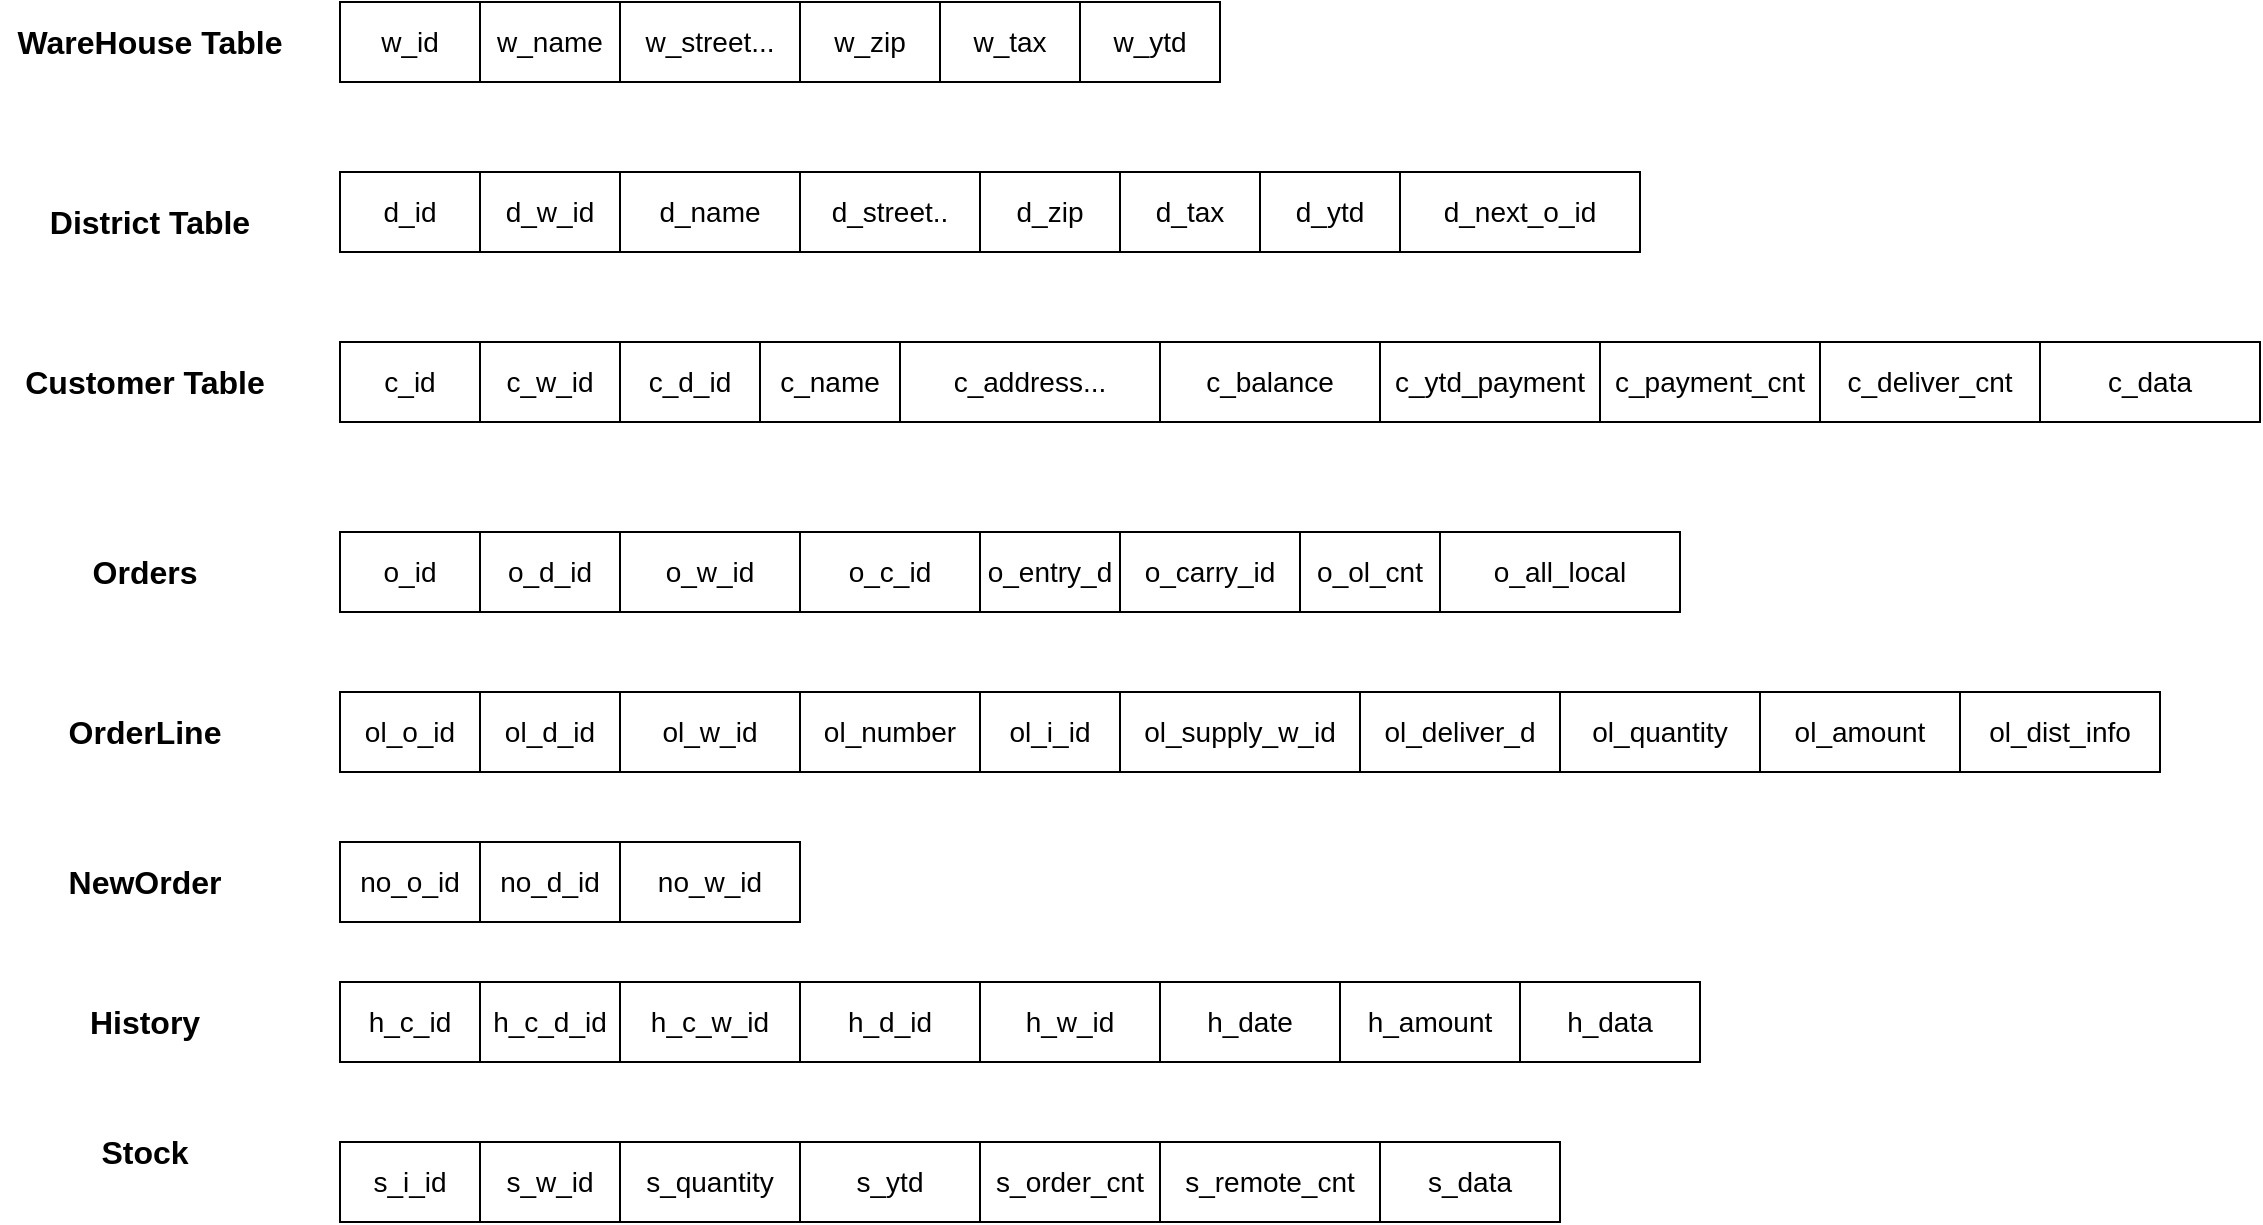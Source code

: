 <mxfile version="22.1.3" type="github">
  <diagram name="第 1 页" id="4-UyKStfDiMaiHCM2lMz">
    <mxGraphModel dx="1384" dy="772" grid="1" gridSize="10" guides="1" tooltips="1" connect="1" arrows="1" fold="1" page="1" pageScale="1" pageWidth="827" pageHeight="1169" math="0" shadow="0">
      <root>
        <mxCell id="0" />
        <mxCell id="1" parent="0" />
        <mxCell id="zCyR_8k9QBpS8VLOKry5-1" value="w_id" style="rounded=0;whiteSpace=wrap;html=1;fontSize=14;" vertex="1" parent="1">
          <mxGeometry x="200" y="220" width="70" height="40" as="geometry" />
        </mxCell>
        <mxCell id="zCyR_8k9QBpS8VLOKry5-2" value="w_name" style="rounded=0;whiteSpace=wrap;html=1;fontSize=14;" vertex="1" parent="1">
          <mxGeometry x="270" y="220" width="70" height="40" as="geometry" />
        </mxCell>
        <mxCell id="zCyR_8k9QBpS8VLOKry5-3" value="w_street..." style="rounded=0;whiteSpace=wrap;html=1;fontSize=14;" vertex="1" parent="1">
          <mxGeometry x="340" y="220" width="90" height="40" as="geometry" />
        </mxCell>
        <mxCell id="zCyR_8k9QBpS8VLOKry5-4" value="w_zip" style="rounded=0;whiteSpace=wrap;html=1;fontSize=14;" vertex="1" parent="1">
          <mxGeometry x="430" y="220" width="70" height="40" as="geometry" />
        </mxCell>
        <mxCell id="zCyR_8k9QBpS8VLOKry5-5" value="w_tax" style="rounded=0;whiteSpace=wrap;html=1;fontSize=14;" vertex="1" parent="1">
          <mxGeometry x="500" y="220" width="70" height="40" as="geometry" />
        </mxCell>
        <mxCell id="zCyR_8k9QBpS8VLOKry5-6" value="w_ytd" style="rounded=0;whiteSpace=wrap;html=1;fontSize=14;" vertex="1" parent="1">
          <mxGeometry x="570" y="220" width="70" height="40" as="geometry" />
        </mxCell>
        <mxCell id="zCyR_8k9QBpS8VLOKry5-8" value="&lt;b style=&quot;font-size: 16px;&quot;&gt;&lt;font style=&quot;font-size: 16px;&quot;&gt;WareHouse Table&lt;/font&gt;&lt;/b&gt;" style="text;html=1;strokeColor=none;fillColor=none;align=center;verticalAlign=middle;whiteSpace=wrap;rounded=0;fontSize=16;" vertex="1" parent="1">
          <mxGeometry x="30" y="225" width="150" height="30" as="geometry" />
        </mxCell>
        <mxCell id="zCyR_8k9QBpS8VLOKry5-9" value="&lt;span style=&quot;font-size: 16px;&quot;&gt;&lt;b style=&quot;font-size: 16px;&quot;&gt;District Table&lt;/b&gt;&lt;/span&gt;" style="text;html=1;strokeColor=none;fillColor=none;align=center;verticalAlign=middle;whiteSpace=wrap;rounded=0;fontSize=16;" vertex="1" parent="1">
          <mxGeometry x="45" y="315" width="120" height="30" as="geometry" />
        </mxCell>
        <mxCell id="zCyR_8k9QBpS8VLOKry5-10" value="d_id" style="rounded=0;whiteSpace=wrap;html=1;fontSize=14;" vertex="1" parent="1">
          <mxGeometry x="200" y="305" width="70" height="40" as="geometry" />
        </mxCell>
        <mxCell id="zCyR_8k9QBpS8VLOKry5-11" value="d_w_id" style="rounded=0;whiteSpace=wrap;html=1;fontSize=14;" vertex="1" parent="1">
          <mxGeometry x="270" y="305" width="70" height="40" as="geometry" />
        </mxCell>
        <mxCell id="zCyR_8k9QBpS8VLOKry5-12" value="d_name" style="rounded=0;whiteSpace=wrap;html=1;fontSize=14;" vertex="1" parent="1">
          <mxGeometry x="340" y="305" width="90" height="40" as="geometry" />
        </mxCell>
        <mxCell id="zCyR_8k9QBpS8VLOKry5-13" value="d_street.." style="rounded=0;whiteSpace=wrap;html=1;fontSize=14;" vertex="1" parent="1">
          <mxGeometry x="430" y="305" width="90" height="40" as="geometry" />
        </mxCell>
        <mxCell id="zCyR_8k9QBpS8VLOKry5-14" value="d_zip" style="rounded=0;whiteSpace=wrap;html=1;fontSize=14;" vertex="1" parent="1">
          <mxGeometry x="520" y="305" width="70" height="40" as="geometry" />
        </mxCell>
        <mxCell id="zCyR_8k9QBpS8VLOKry5-15" value="d_tax" style="rounded=0;whiteSpace=wrap;html=1;fontSize=14;" vertex="1" parent="1">
          <mxGeometry x="590" y="305" width="70" height="40" as="geometry" />
        </mxCell>
        <mxCell id="zCyR_8k9QBpS8VLOKry5-16" value="d_ytd" style="rounded=0;whiteSpace=wrap;html=1;fontSize=14;" vertex="1" parent="1">
          <mxGeometry x="660" y="305" width="70" height="40" as="geometry" />
        </mxCell>
        <mxCell id="zCyR_8k9QBpS8VLOKry5-17" value="d_next_o_id" style="rounded=0;whiteSpace=wrap;html=1;fontSize=14;" vertex="1" parent="1">
          <mxGeometry x="730" y="305" width="120" height="40" as="geometry" />
        </mxCell>
        <mxCell id="zCyR_8k9QBpS8VLOKry5-18" value="c_id" style="rounded=0;whiteSpace=wrap;html=1;fontSize=14;" vertex="1" parent="1">
          <mxGeometry x="200" y="390" width="70" height="40" as="geometry" />
        </mxCell>
        <mxCell id="zCyR_8k9QBpS8VLOKry5-19" value="c_w_id" style="rounded=0;whiteSpace=wrap;html=1;fontSize=14;" vertex="1" parent="1">
          <mxGeometry x="270" y="390" width="70" height="40" as="geometry" />
        </mxCell>
        <mxCell id="zCyR_8k9QBpS8VLOKry5-20" value="c_d_id" style="rounded=0;whiteSpace=wrap;html=1;fontSize=14;" vertex="1" parent="1">
          <mxGeometry x="340" y="390" width="70" height="40" as="geometry" />
        </mxCell>
        <mxCell id="zCyR_8k9QBpS8VLOKry5-21" value="c_name" style="rounded=0;whiteSpace=wrap;html=1;fontSize=14;" vertex="1" parent="1">
          <mxGeometry x="410" y="390" width="70" height="40" as="geometry" />
        </mxCell>
        <mxCell id="zCyR_8k9QBpS8VLOKry5-22" value="c_address..." style="rounded=0;whiteSpace=wrap;html=1;fontSize=14;" vertex="1" parent="1">
          <mxGeometry x="480" y="390" width="130" height="40" as="geometry" />
        </mxCell>
        <mxCell id="zCyR_8k9QBpS8VLOKry5-23" value="c_balance" style="rounded=0;whiteSpace=wrap;html=1;fontSize=14;" vertex="1" parent="1">
          <mxGeometry x="610" y="390" width="110" height="40" as="geometry" />
        </mxCell>
        <mxCell id="zCyR_8k9QBpS8VLOKry5-24" value="c_ytd_payment" style="rounded=0;whiteSpace=wrap;html=1;fontSize=14;" vertex="1" parent="1">
          <mxGeometry x="720" y="390" width="110" height="40" as="geometry" />
        </mxCell>
        <mxCell id="zCyR_8k9QBpS8VLOKry5-25" value="c_payment_cnt" style="rounded=0;whiteSpace=wrap;html=1;fontSize=14;" vertex="1" parent="1">
          <mxGeometry x="830" y="390" width="110" height="40" as="geometry" />
        </mxCell>
        <mxCell id="zCyR_8k9QBpS8VLOKry5-26" value="c_deliver_cnt" style="rounded=0;whiteSpace=wrap;html=1;fontSize=14;" vertex="1" parent="1">
          <mxGeometry x="940" y="390" width="110" height="40" as="geometry" />
        </mxCell>
        <mxCell id="zCyR_8k9QBpS8VLOKry5-27" value="c_data" style="rounded=0;whiteSpace=wrap;html=1;fontSize=14;" vertex="1" parent="1">
          <mxGeometry x="1050" y="390" width="110" height="40" as="geometry" />
        </mxCell>
        <mxCell id="zCyR_8k9QBpS8VLOKry5-28" value="&lt;span style=&quot;font-size: 16px;&quot;&gt;&lt;b style=&quot;font-size: 16px;&quot;&gt;Customer Table&lt;/b&gt;&lt;/span&gt;" style="text;html=1;strokeColor=none;fillColor=none;align=center;verticalAlign=middle;whiteSpace=wrap;rounded=0;fontSize=16;" vertex="1" parent="1">
          <mxGeometry x="30" y="395" width="145" height="30" as="geometry" />
        </mxCell>
        <mxCell id="zCyR_8k9QBpS8VLOKry5-29" value="&lt;span style=&quot;font-size: 16px;&quot;&gt;&lt;b style=&quot;font-size: 16px;&quot;&gt;Orders&lt;/b&gt;&lt;/span&gt;" style="text;html=1;strokeColor=none;fillColor=none;align=center;verticalAlign=middle;whiteSpace=wrap;rounded=0;fontSize=16;" vertex="1" parent="1">
          <mxGeometry x="30" y="490" width="145" height="30" as="geometry" />
        </mxCell>
        <mxCell id="zCyR_8k9QBpS8VLOKry5-30" value="o_id" style="rounded=0;whiteSpace=wrap;html=1;fontSize=14;" vertex="1" parent="1">
          <mxGeometry x="200" y="485" width="70" height="40" as="geometry" />
        </mxCell>
        <mxCell id="zCyR_8k9QBpS8VLOKry5-31" value="o_d_id" style="rounded=0;whiteSpace=wrap;html=1;fontSize=14;" vertex="1" parent="1">
          <mxGeometry x="270" y="485" width="70" height="40" as="geometry" />
        </mxCell>
        <mxCell id="zCyR_8k9QBpS8VLOKry5-32" value="o_w_id" style="rounded=0;whiteSpace=wrap;html=1;fontSize=14;" vertex="1" parent="1">
          <mxGeometry x="340" y="485" width="90" height="40" as="geometry" />
        </mxCell>
        <mxCell id="zCyR_8k9QBpS8VLOKry5-33" value="o_c_id" style="rounded=0;whiteSpace=wrap;html=1;fontSize=14;" vertex="1" parent="1">
          <mxGeometry x="430" y="485" width="90" height="40" as="geometry" />
        </mxCell>
        <mxCell id="zCyR_8k9QBpS8VLOKry5-34" value="o_entry_d" style="rounded=0;whiteSpace=wrap;html=1;fontSize=14;" vertex="1" parent="1">
          <mxGeometry x="520" y="485" width="70" height="40" as="geometry" />
        </mxCell>
        <mxCell id="zCyR_8k9QBpS8VLOKry5-35" value="o_carry_id" style="rounded=0;whiteSpace=wrap;html=1;fontSize=14;" vertex="1" parent="1">
          <mxGeometry x="590" y="485" width="90" height="40" as="geometry" />
        </mxCell>
        <mxCell id="zCyR_8k9QBpS8VLOKry5-36" value="o_ol_cnt" style="rounded=0;whiteSpace=wrap;html=1;fontSize=14;" vertex="1" parent="1">
          <mxGeometry x="680" y="485" width="70" height="40" as="geometry" />
        </mxCell>
        <mxCell id="zCyR_8k9QBpS8VLOKry5-37" value="o_all_local" style="rounded=0;whiteSpace=wrap;html=1;fontSize=14;" vertex="1" parent="1">
          <mxGeometry x="750" y="485" width="120" height="40" as="geometry" />
        </mxCell>
        <mxCell id="zCyR_8k9QBpS8VLOKry5-38" value="&lt;span style=&quot;font-size: 16px;&quot;&gt;&lt;b style=&quot;font-size: 16px;&quot;&gt;OrderLine&lt;/b&gt;&lt;/span&gt;" style="text;html=1;strokeColor=none;fillColor=none;align=center;verticalAlign=middle;whiteSpace=wrap;rounded=0;fontSize=16;" vertex="1" parent="1">
          <mxGeometry x="30" y="570" width="145" height="30" as="geometry" />
        </mxCell>
        <mxCell id="zCyR_8k9QBpS8VLOKry5-39" value="ol_o_id" style="rounded=0;whiteSpace=wrap;html=1;fontSize=14;" vertex="1" parent="1">
          <mxGeometry x="200" y="565" width="70" height="40" as="geometry" />
        </mxCell>
        <mxCell id="zCyR_8k9QBpS8VLOKry5-40" value="ol_d_id" style="rounded=0;whiteSpace=wrap;html=1;fontSize=14;" vertex="1" parent="1">
          <mxGeometry x="270" y="565" width="70" height="40" as="geometry" />
        </mxCell>
        <mxCell id="zCyR_8k9QBpS8VLOKry5-41" value="ol_w_id" style="rounded=0;whiteSpace=wrap;html=1;fontSize=14;" vertex="1" parent="1">
          <mxGeometry x="340" y="565" width="90" height="40" as="geometry" />
        </mxCell>
        <mxCell id="zCyR_8k9QBpS8VLOKry5-42" value="ol_number" style="rounded=0;whiteSpace=wrap;html=1;fontSize=14;" vertex="1" parent="1">
          <mxGeometry x="430" y="565" width="90" height="40" as="geometry" />
        </mxCell>
        <mxCell id="zCyR_8k9QBpS8VLOKry5-43" value="ol_i_id" style="rounded=0;whiteSpace=wrap;html=1;fontSize=14;" vertex="1" parent="1">
          <mxGeometry x="520" y="565" width="70" height="40" as="geometry" />
        </mxCell>
        <mxCell id="zCyR_8k9QBpS8VLOKry5-44" value="ol_supply_w_id" style="rounded=0;whiteSpace=wrap;html=1;fontSize=14;" vertex="1" parent="1">
          <mxGeometry x="590" y="565" width="120" height="40" as="geometry" />
        </mxCell>
        <mxCell id="zCyR_8k9QBpS8VLOKry5-45" value="ol_deliver_d" style="rounded=0;whiteSpace=wrap;html=1;fontSize=14;" vertex="1" parent="1">
          <mxGeometry x="710" y="565" width="100" height="40" as="geometry" />
        </mxCell>
        <mxCell id="zCyR_8k9QBpS8VLOKry5-47" value="ol_quantity" style="rounded=0;whiteSpace=wrap;html=1;fontSize=14;" vertex="1" parent="1">
          <mxGeometry x="810" y="565" width="100" height="40" as="geometry" />
        </mxCell>
        <mxCell id="zCyR_8k9QBpS8VLOKry5-48" value="ol_amount" style="rounded=0;whiteSpace=wrap;html=1;fontSize=14;" vertex="1" parent="1">
          <mxGeometry x="910" y="565" width="100" height="40" as="geometry" />
        </mxCell>
        <mxCell id="zCyR_8k9QBpS8VLOKry5-49" value="ol_dist_info" style="rounded=0;whiteSpace=wrap;html=1;fontSize=14;" vertex="1" parent="1">
          <mxGeometry x="1010" y="565" width="100" height="40" as="geometry" />
        </mxCell>
        <mxCell id="zCyR_8k9QBpS8VLOKry5-50" value="&lt;span style=&quot;font-size: 16px;&quot;&gt;&lt;b style=&quot;font-size: 16px;&quot;&gt;NewOrder&lt;/b&gt;&lt;/span&gt;" style="text;html=1;strokeColor=none;fillColor=none;align=center;verticalAlign=middle;whiteSpace=wrap;rounded=0;fontSize=16;" vertex="1" parent="1">
          <mxGeometry x="30" y="645" width="145" height="30" as="geometry" />
        </mxCell>
        <mxCell id="zCyR_8k9QBpS8VLOKry5-51" value="no_o_id" style="rounded=0;whiteSpace=wrap;html=1;fontSize=14;" vertex="1" parent="1">
          <mxGeometry x="200" y="640" width="70" height="40" as="geometry" />
        </mxCell>
        <mxCell id="zCyR_8k9QBpS8VLOKry5-52" value="no_d_id" style="rounded=0;whiteSpace=wrap;html=1;fontSize=14;" vertex="1" parent="1">
          <mxGeometry x="270" y="640" width="70" height="40" as="geometry" />
        </mxCell>
        <mxCell id="zCyR_8k9QBpS8VLOKry5-53" value="no_w_id" style="rounded=0;whiteSpace=wrap;html=1;fontSize=14;" vertex="1" parent="1">
          <mxGeometry x="340" y="640" width="90" height="40" as="geometry" />
        </mxCell>
        <mxCell id="zCyR_8k9QBpS8VLOKry5-61" value="&lt;span style=&quot;font-size: 16px;&quot;&gt;&lt;b style=&quot;font-size: 16px;&quot;&gt;History&lt;/b&gt;&lt;/span&gt;" style="text;html=1;strokeColor=none;fillColor=none;align=center;verticalAlign=middle;whiteSpace=wrap;rounded=0;fontSize=16;" vertex="1" parent="1">
          <mxGeometry x="30" y="715" width="145" height="30" as="geometry" />
        </mxCell>
        <mxCell id="zCyR_8k9QBpS8VLOKry5-62" value="h_c_id" style="rounded=0;whiteSpace=wrap;html=1;fontSize=14;" vertex="1" parent="1">
          <mxGeometry x="200" y="710" width="70" height="40" as="geometry" />
        </mxCell>
        <mxCell id="zCyR_8k9QBpS8VLOKry5-63" value="h_c_d_id" style="rounded=0;whiteSpace=wrap;html=1;fontSize=14;" vertex="1" parent="1">
          <mxGeometry x="270" y="710" width="70" height="40" as="geometry" />
        </mxCell>
        <mxCell id="zCyR_8k9QBpS8VLOKry5-64" value="h_c_w_id" style="rounded=0;whiteSpace=wrap;html=1;fontSize=14;" vertex="1" parent="1">
          <mxGeometry x="340" y="710" width="90" height="40" as="geometry" />
        </mxCell>
        <mxCell id="zCyR_8k9QBpS8VLOKry5-65" value="h_d_id" style="rounded=0;whiteSpace=wrap;html=1;fontSize=14;" vertex="1" parent="1">
          <mxGeometry x="430" y="710" width="90" height="40" as="geometry" />
        </mxCell>
        <mxCell id="zCyR_8k9QBpS8VLOKry5-66" value="h_w_id" style="rounded=0;whiteSpace=wrap;html=1;fontSize=14;" vertex="1" parent="1">
          <mxGeometry x="520" y="710" width="90" height="40" as="geometry" />
        </mxCell>
        <mxCell id="zCyR_8k9QBpS8VLOKry5-67" value="h_date" style="rounded=0;whiteSpace=wrap;html=1;fontSize=14;" vertex="1" parent="1">
          <mxGeometry x="610" y="710" width="90" height="40" as="geometry" />
        </mxCell>
        <mxCell id="zCyR_8k9QBpS8VLOKry5-68" value="h_amount" style="rounded=0;whiteSpace=wrap;html=1;fontSize=14;" vertex="1" parent="1">
          <mxGeometry x="700" y="710" width="90" height="40" as="geometry" />
        </mxCell>
        <mxCell id="zCyR_8k9QBpS8VLOKry5-69" value="h_data" style="rounded=0;whiteSpace=wrap;html=1;fontSize=14;" vertex="1" parent="1">
          <mxGeometry x="790" y="710" width="90" height="40" as="geometry" />
        </mxCell>
        <mxCell id="zCyR_8k9QBpS8VLOKry5-70" value="&lt;span style=&quot;font-size: 16px;&quot;&gt;&lt;b style=&quot;font-size: 16px;&quot;&gt;Stock&lt;/b&gt;&lt;/span&gt;" style="text;html=1;strokeColor=none;fillColor=none;align=center;verticalAlign=middle;whiteSpace=wrap;rounded=0;fontSize=16;" vertex="1" parent="1">
          <mxGeometry x="30" y="780" width="145" height="30" as="geometry" />
        </mxCell>
        <mxCell id="zCyR_8k9QBpS8VLOKry5-71" value="s_i_id" style="rounded=0;whiteSpace=wrap;html=1;fontSize=14;" vertex="1" parent="1">
          <mxGeometry x="200" y="790" width="70" height="40" as="geometry" />
        </mxCell>
        <mxCell id="zCyR_8k9QBpS8VLOKry5-72" value="s_w_id" style="rounded=0;whiteSpace=wrap;html=1;fontSize=14;" vertex="1" parent="1">
          <mxGeometry x="270" y="790" width="70" height="40" as="geometry" />
        </mxCell>
        <mxCell id="zCyR_8k9QBpS8VLOKry5-73" value="s_quantity" style="rounded=0;whiteSpace=wrap;html=1;fontSize=14;" vertex="1" parent="1">
          <mxGeometry x="340" y="790" width="90" height="40" as="geometry" />
        </mxCell>
        <mxCell id="zCyR_8k9QBpS8VLOKry5-74" value="s_ytd" style="rounded=0;whiteSpace=wrap;html=1;fontSize=14;" vertex="1" parent="1">
          <mxGeometry x="430" y="790" width="90" height="40" as="geometry" />
        </mxCell>
        <mxCell id="zCyR_8k9QBpS8VLOKry5-75" value="s_order_cnt" style="rounded=0;whiteSpace=wrap;html=1;fontSize=14;" vertex="1" parent="1">
          <mxGeometry x="520" y="790" width="90" height="40" as="geometry" />
        </mxCell>
        <mxCell id="zCyR_8k9QBpS8VLOKry5-76" value="s_remote_cnt" style="rounded=0;whiteSpace=wrap;html=1;fontSize=14;" vertex="1" parent="1">
          <mxGeometry x="610" y="790" width="110" height="40" as="geometry" />
        </mxCell>
        <mxCell id="zCyR_8k9QBpS8VLOKry5-77" value="s_data" style="rounded=0;whiteSpace=wrap;html=1;fontSize=14;" vertex="1" parent="1">
          <mxGeometry x="720" y="790" width="90" height="40" as="geometry" />
        </mxCell>
      </root>
    </mxGraphModel>
  </diagram>
</mxfile>

